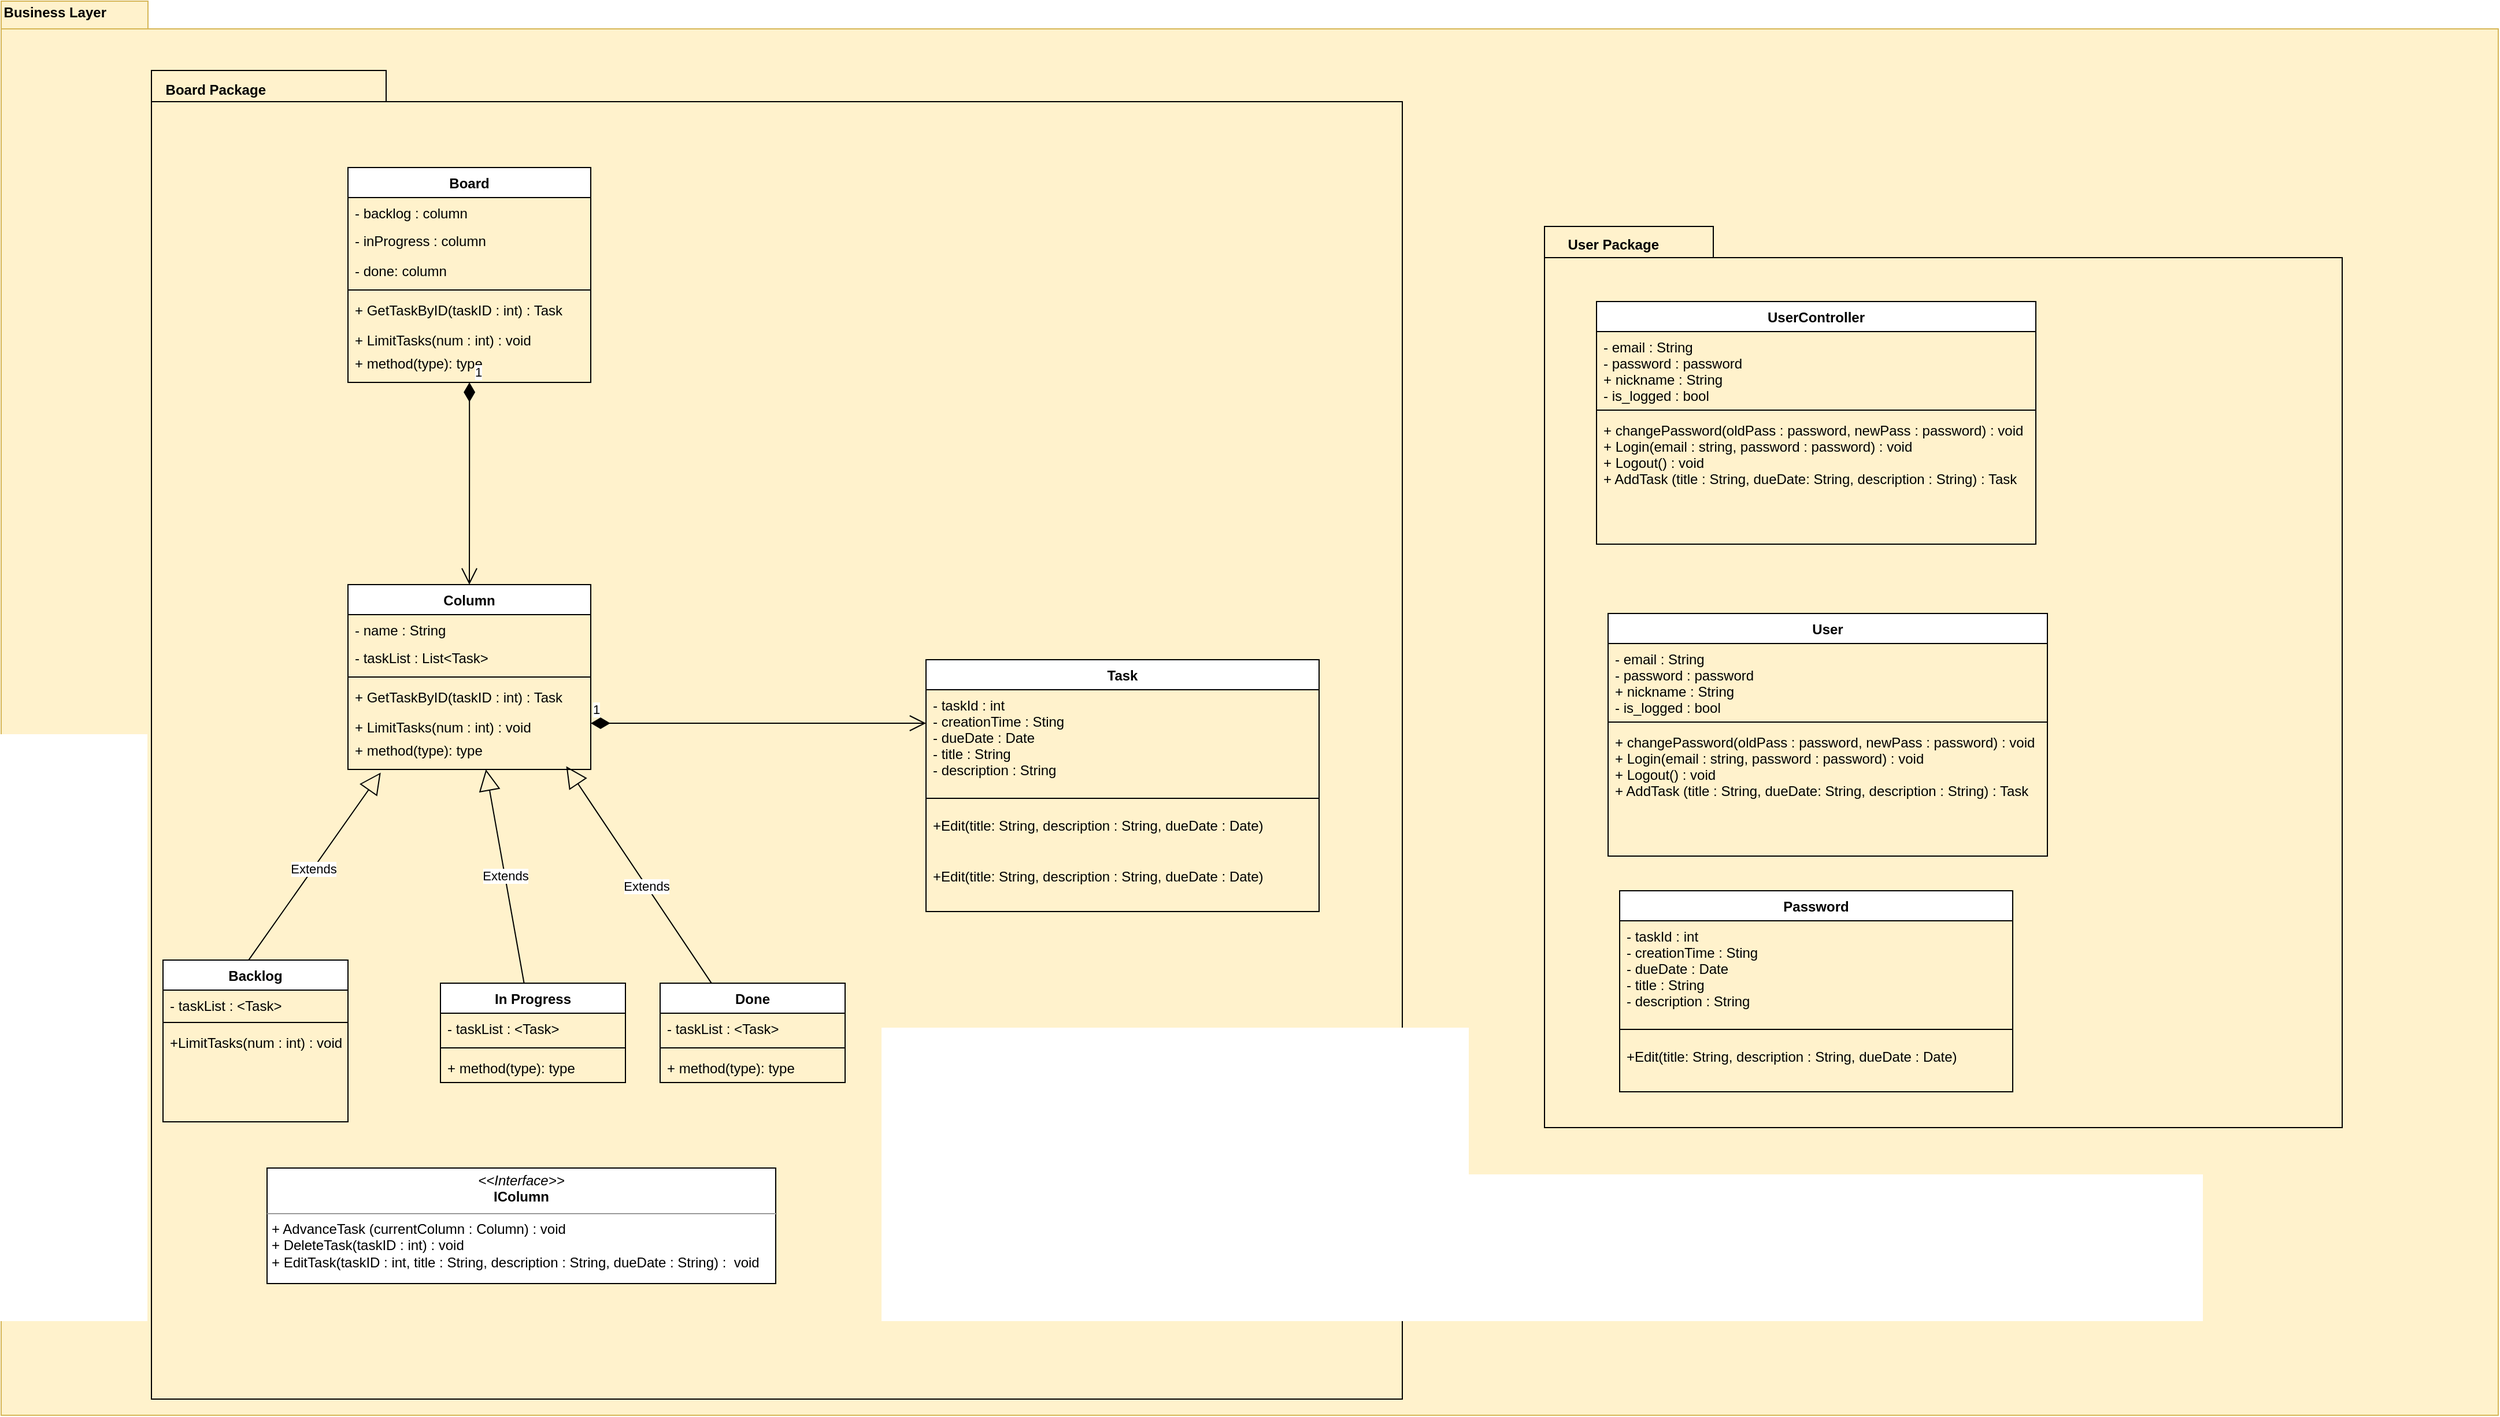 <mxfile version="12.9.13" type="github"><diagram id="u6-ITl7havOLiE7Qw6o2" name="Page-1"><mxGraphModel dx="1609" dy="1603" grid="1" gridSize="10" guides="1" tooltips="1" connect="1" arrows="1" fold="1" page="1" pageScale="1" pageWidth="827" pageHeight="1169" math="0" shadow="0"><root><mxCell id="0"/><mxCell id="1" parent="0"/><mxCell id="Bc8iCjD8DV4jMRBxt45--1" value="Business Layer" style="shape=folder;fontStyle=1;spacingTop=-1;tabWidth=127;tabHeight=24;tabPosition=left;html=1;labelPosition=left;verticalLabelPosition=top;align=right;verticalAlign=bottom;spacingBottom=-19;spacingRight=-92;fillColor=#fff2cc;strokeColor=#d6b656;" parent="1" vertex="1"><mxGeometry x="-420" y="-120" width="2160" height="1224" as="geometry"/></mxCell><mxCell id="7azGiuc3Ixv7HJGIlcdi-16" value="Board Package" style="shape=folder;fontStyle=1;spacingTop=-2;tabWidth=203;tabHeight=27;tabPosition=left;html=1;fillColor=none;labelPosition=left;verticalLabelPosition=top;align=right;verticalAlign=bottom;spacingBottom=-26;spacingRight=-100;" parent="1" vertex="1"><mxGeometry x="-290" y="-60" width="1082" height="1150" as="geometry"/></mxCell><mxCell id="7azGiuc3Ixv7HJGIlcdi-17" value="User Package" style="shape=folder;fontStyle=1;spacingTop=10;tabWidth=146;tabHeight=27;tabPosition=left;html=1;fillColor=none;labelPosition=left;verticalLabelPosition=top;align=right;verticalAlign=bottom;spacingRight=-100;spacingBottom=-25;" parent="1" vertex="1"><mxGeometry x="915" y="75" width="690" height="780" as="geometry"/></mxCell><mxCell id="TAwMk2L25y2mn7AtMvrn-1" value="Column" style="swimlane;fontStyle=1;align=center;verticalAlign=top;childLayout=stackLayout;horizontal=1;startSize=26;horizontalStack=0;resizeParent=1;resizeParentMax=0;resizeLast=0;collapsible=1;marginBottom=0;" parent="1" vertex="1"><mxGeometry x="-120" y="385" width="210" height="160" as="geometry"/></mxCell><mxCell id="TAwMk2L25y2mn7AtMvrn-2" value="- name : String" style="text;strokeColor=none;fillColor=none;align=left;verticalAlign=top;spacingLeft=4;spacingRight=4;overflow=hidden;rotatable=0;points=[[0,0.5],[1,0.5]];portConstraint=eastwest;" parent="TAwMk2L25y2mn7AtMvrn-1" vertex="1"><mxGeometry y="26" width="210" height="24" as="geometry"/></mxCell><mxCell id="TAwMk2L25y2mn7AtMvrn-23" value="- taskList : List&lt;Task&gt;" style="text;strokeColor=none;fillColor=none;align=left;verticalAlign=top;spacingLeft=4;spacingRight=4;overflow=hidden;rotatable=0;points=[[0,0.5],[1,0.5]];portConstraint=eastwest;" parent="TAwMk2L25y2mn7AtMvrn-1" vertex="1"><mxGeometry y="50" width="210" height="26" as="geometry"/></mxCell><mxCell id="TAwMk2L25y2mn7AtMvrn-3" value="" style="line;strokeWidth=1;fillColor=none;align=left;verticalAlign=middle;spacingTop=-1;spacingLeft=3;spacingRight=3;rotatable=0;labelPosition=right;points=[];portConstraint=eastwest;" parent="TAwMk2L25y2mn7AtMvrn-1" vertex="1"><mxGeometry y="76" width="210" height="8" as="geometry"/></mxCell><mxCell id="TAwMk2L25y2mn7AtMvrn-4" value="+ GetTaskByID(taskID : int) : Task" style="text;strokeColor=none;fillColor=none;align=left;verticalAlign=top;spacingLeft=4;spacingRight=4;overflow=hidden;rotatable=0;points=[[0,0.5],[1,0.5]];portConstraint=eastwest;" parent="TAwMk2L25y2mn7AtMvrn-1" vertex="1"><mxGeometry y="84" width="210" height="26" as="geometry"/></mxCell><mxCell id="TAwMk2L25y2mn7AtMvrn-17" value="+ LimitTasks(num : int) : void&#10;" style="text;strokeColor=none;fillColor=none;align=left;verticalAlign=top;spacingLeft=4;spacingRight=4;overflow=hidden;rotatable=0;points=[[0,0.5],[1,0.5]];portConstraint=eastwest;" parent="TAwMk2L25y2mn7AtMvrn-1" vertex="1"><mxGeometry y="110" width="210" height="20" as="geometry"/></mxCell><mxCell id="TAwMk2L25y2mn7AtMvrn-21" value="+ method(type): type" style="text;strokeColor=none;fillColor=none;align=left;verticalAlign=top;spacingLeft=4;spacingRight=4;overflow=hidden;rotatable=0;points=[[0,0.5],[1,0.5]];portConstraint=eastwest;" parent="TAwMk2L25y2mn7AtMvrn-1" vertex="1"><mxGeometry y="130" width="210" height="30" as="geometry"/></mxCell><mxCell id="TAwMk2L25y2mn7AtMvrn-24" value="Extends" style="endArrow=block;endSize=16;endFill=0;html=1;exitX=0.444;exitY=0.031;exitDx=0;exitDy=0;exitPerimeter=0;entryX=0.135;entryY=1.09;entryDx=0;entryDy=0;entryPerimeter=0;" parent="1" source="Bc8iCjD8DV4jMRBxt45--15" target="TAwMk2L25y2mn7AtMvrn-21" edge="1"><mxGeometry width="160" relative="1" as="geometry"><mxPoint x="-210" y="480" as="sourcePoint"/><mxPoint x="-50" y="480" as="targetPoint"/></mxGeometry></mxCell><mxCell id="TAwMk2L25y2mn7AtMvrn-25" value="Extends" style="endArrow=block;endSize=16;endFill=0;html=1;exitX=0.361;exitY=0.232;exitDx=0;exitDy=0;exitPerimeter=0;entryX=0.899;entryY=0.907;entryDx=0;entryDy=0;entryPerimeter=0;" parent="1" source="Bc8iCjD8DV4jMRBxt45--26" target="TAwMk2L25y2mn7AtMvrn-21" edge="1"><mxGeometry width="160" relative="1" as="geometry"><mxPoint x="-38.96" y="694.34" as="sourcePoint"/><mxPoint x="-2.088" y="661" as="targetPoint"/></mxGeometry></mxCell><mxCell id="TAwMk2L25y2mn7AtMvrn-26" value="Extends" style="endArrow=block;endSize=16;endFill=0;html=1;" parent="1" source="Bc8iCjD8DV4jMRBxt45--22" target="TAwMk2L25y2mn7AtMvrn-1" edge="1"><mxGeometry width="160" relative="1" as="geometry"><mxPoint x="-28.96" y="704.34" as="sourcePoint"/><mxPoint x="7.912" y="671" as="targetPoint"/></mxGeometry></mxCell><mxCell id="7azGiuc3Ixv7HJGIlcdi-8" value="Board" style="swimlane;fontStyle=1;align=center;verticalAlign=top;childLayout=stackLayout;horizontal=1;startSize=26;horizontalStack=0;resizeParent=1;resizeParentMax=0;resizeLast=0;collapsible=1;marginBottom=0;" parent="1" vertex="1"><mxGeometry x="-120" y="24" width="210" height="186" as="geometry"/></mxCell><mxCell id="7azGiuc3Ixv7HJGIlcdi-9" value="- backlog : column" style="text;strokeColor=none;fillColor=none;align=left;verticalAlign=top;spacingLeft=4;spacingRight=4;overflow=hidden;rotatable=0;points=[[0,0.5],[1,0.5]];portConstraint=eastwest;" parent="7azGiuc3Ixv7HJGIlcdi-8" vertex="1"><mxGeometry y="26" width="210" height="24" as="geometry"/></mxCell><mxCell id="7azGiuc3Ixv7HJGIlcdi-10" value="- inProgress : column" style="text;strokeColor=none;fillColor=none;align=left;verticalAlign=top;spacingLeft=4;spacingRight=4;overflow=hidden;rotatable=0;points=[[0,0.5],[1,0.5]];portConstraint=eastwest;" parent="7azGiuc3Ixv7HJGIlcdi-8" vertex="1"><mxGeometry y="50" width="210" height="26" as="geometry"/></mxCell><mxCell id="7azGiuc3Ixv7HJGIlcdi-15" value="- done: column" style="text;strokeColor=none;fillColor=none;align=left;verticalAlign=top;spacingLeft=4;spacingRight=4;overflow=hidden;rotatable=0;points=[[0,0.5],[1,0.5]];portConstraint=eastwest;" parent="7azGiuc3Ixv7HJGIlcdi-8" vertex="1"><mxGeometry y="76" width="210" height="26" as="geometry"/></mxCell><mxCell id="7azGiuc3Ixv7HJGIlcdi-11" value="" style="line;strokeWidth=1;fillColor=none;align=left;verticalAlign=middle;spacingTop=-1;spacingLeft=3;spacingRight=3;rotatable=0;labelPosition=right;points=[];portConstraint=eastwest;" parent="7azGiuc3Ixv7HJGIlcdi-8" vertex="1"><mxGeometry y="102" width="210" height="8" as="geometry"/></mxCell><mxCell id="7azGiuc3Ixv7HJGIlcdi-12" value="+ GetTaskByID(taskID : int) : Task" style="text;strokeColor=none;fillColor=none;align=left;verticalAlign=top;spacingLeft=4;spacingRight=4;overflow=hidden;rotatable=0;points=[[0,0.5],[1,0.5]];portConstraint=eastwest;" parent="7azGiuc3Ixv7HJGIlcdi-8" vertex="1"><mxGeometry y="110" width="210" height="26" as="geometry"/></mxCell><mxCell id="7azGiuc3Ixv7HJGIlcdi-13" value="+ LimitTasks(num : int) : void&#10;" style="text;strokeColor=none;fillColor=none;align=left;verticalAlign=top;spacingLeft=4;spacingRight=4;overflow=hidden;rotatable=0;points=[[0,0.5],[1,0.5]];portConstraint=eastwest;" parent="7azGiuc3Ixv7HJGIlcdi-8" vertex="1"><mxGeometry y="136" width="210" height="20" as="geometry"/></mxCell><mxCell id="7azGiuc3Ixv7HJGIlcdi-14" value="+ method(type): type" style="text;strokeColor=none;fillColor=none;align=left;verticalAlign=top;spacingLeft=4;spacingRight=4;overflow=hidden;rotatable=0;points=[[0,0.5],[1,0.5]];portConstraint=eastwest;" parent="7azGiuc3Ixv7HJGIlcdi-8" vertex="1"><mxGeometry y="156" width="210" height="30" as="geometry"/></mxCell><mxCell id="TAwMk2L25y2mn7AtMvrn-30" value="&lt;p style=&quot;margin: 0px ; margin-top: 4px ; text-align: center&quot;&gt;&lt;i&gt;&amp;lt;&amp;lt;Interface&amp;gt;&amp;gt;&lt;/i&gt;&lt;br&gt;&lt;b&gt;IColumn&lt;/b&gt;&lt;/p&gt;&lt;hr size=&quot;1&quot;&gt;&lt;p style=&quot;margin: 0px ; margin-left: 4px&quot;&gt;+ AdvanceTask (currentColumn : Column) : void&lt;/p&gt;&lt;p style=&quot;margin: 0px ; margin-left: 4px&quot;&gt;+ DeleteTask(taskID : int) : void&lt;br&gt;&lt;/p&gt;&lt;p style=&quot;margin: 0px ; margin-left: 4px&quot;&gt;+ EditTask(taskID : int, title : String, description : String, dueDate : String) :&amp;nbsp; void&lt;br&gt;&lt;/p&gt;&lt;p style=&quot;margin: 0px ; margin-left: 4px&quot;&gt;&lt;br&gt;&lt;/p&gt;" style="verticalAlign=top;align=left;overflow=fill;fontSize=12;fontFamily=Helvetica;html=1;" parent="1" vertex="1"><mxGeometry x="-190" y="890" width="440" height="100" as="geometry"/></mxCell><mxCell id="Bc8iCjD8DV4jMRBxt45--15" value="Backlog" style="swimlane;fontStyle=1;align=center;verticalAlign=top;childLayout=stackLayout;horizontal=1;startSize=26;horizontalStack=0;resizeParent=1;resizeParentMax=0;resizeLast=0;collapsible=1;marginBottom=0;" parent="1" vertex="1"><mxGeometry x="-280" y="710" width="160" height="140" as="geometry"/></mxCell><mxCell id="Bc8iCjD8DV4jMRBxt45--16" value="- taskList : &lt;Task&gt;&#10;" style="text;strokeColor=none;fillColor=none;align=left;verticalAlign=top;spacingLeft=4;spacingRight=4;overflow=hidden;rotatable=0;points=[[0,0.5],[1,0.5]];portConstraint=eastwest;" parent="Bc8iCjD8DV4jMRBxt45--15" vertex="1"><mxGeometry y="26" width="160" height="24" as="geometry"/></mxCell><mxCell id="Bc8iCjD8DV4jMRBxt45--17" value="" style="line;strokeWidth=1;fillColor=none;align=left;verticalAlign=middle;spacingTop=-1;spacingLeft=3;spacingRight=3;rotatable=0;labelPosition=right;points=[];portConstraint=eastwest;" parent="Bc8iCjD8DV4jMRBxt45--15" vertex="1"><mxGeometry y="50" width="160" height="8" as="geometry"/></mxCell><mxCell id="Bc8iCjD8DV4jMRBxt45--18" value="+LimitTasks(num : int) : void" style="text;strokeColor=none;fillColor=none;align=left;verticalAlign=top;spacingLeft=4;spacingRight=4;overflow=hidden;rotatable=0;points=[[0,0.5],[1,0.5]];portConstraint=eastwest;" parent="Bc8iCjD8DV4jMRBxt45--15" vertex="1"><mxGeometry y="58" width="160" height="82" as="geometry"/></mxCell><mxCell id="Bc8iCjD8DV4jMRBxt45--22" value="In Progress" style="swimlane;fontStyle=1;align=center;verticalAlign=top;childLayout=stackLayout;horizontal=1;startSize=26;horizontalStack=0;resizeParent=1;resizeParentMax=0;resizeLast=0;collapsible=1;marginBottom=0;" parent="1" vertex="1"><mxGeometry x="-40" y="730" width="160" height="86" as="geometry"/></mxCell><mxCell id="Bc8iCjD8DV4jMRBxt45--23" value="- taskList : &lt;Task&gt;&#10;" style="text;strokeColor=none;fillColor=none;align=left;verticalAlign=top;spacingLeft=4;spacingRight=4;overflow=hidden;rotatable=0;points=[[0,0.5],[1,0.5]];portConstraint=eastwest;" parent="Bc8iCjD8DV4jMRBxt45--22" vertex="1"><mxGeometry y="26" width="160" height="26" as="geometry"/></mxCell><mxCell id="Bc8iCjD8DV4jMRBxt45--24" value="" style="line;strokeWidth=1;fillColor=none;align=left;verticalAlign=middle;spacingTop=-1;spacingLeft=3;spacingRight=3;rotatable=0;labelPosition=right;points=[];portConstraint=eastwest;" parent="Bc8iCjD8DV4jMRBxt45--22" vertex="1"><mxGeometry y="52" width="160" height="8" as="geometry"/></mxCell><mxCell id="Bc8iCjD8DV4jMRBxt45--25" value="+ method(type): type" style="text;strokeColor=none;fillColor=none;align=left;verticalAlign=top;spacingLeft=4;spacingRight=4;overflow=hidden;rotatable=0;points=[[0,0.5],[1,0.5]];portConstraint=eastwest;" parent="Bc8iCjD8DV4jMRBxt45--22" vertex="1"><mxGeometry y="60" width="160" height="26" as="geometry"/></mxCell><mxCell id="Bc8iCjD8DV4jMRBxt45--26" value="Done" style="swimlane;fontStyle=1;align=center;verticalAlign=top;childLayout=stackLayout;horizontal=1;startSize=26;horizontalStack=0;resizeParent=1;resizeParentMax=0;resizeLast=0;collapsible=1;marginBottom=0;" parent="1" vertex="1"><mxGeometry x="150" y="730" width="160" height="86" as="geometry"/></mxCell><mxCell id="Bc8iCjD8DV4jMRBxt45--27" value="- taskList : &lt;Task&gt;&#10;" style="text;strokeColor=none;fillColor=none;align=left;verticalAlign=top;spacingLeft=4;spacingRight=4;overflow=hidden;rotatable=0;points=[[0,0.5],[1,0.5]];portConstraint=eastwest;" parent="Bc8iCjD8DV4jMRBxt45--26" vertex="1"><mxGeometry y="26" width="160" height="26" as="geometry"/></mxCell><mxCell id="Bc8iCjD8DV4jMRBxt45--28" value="" style="line;strokeWidth=1;fillColor=none;align=left;verticalAlign=middle;spacingTop=-1;spacingLeft=3;spacingRight=3;rotatable=0;labelPosition=right;points=[];portConstraint=eastwest;" parent="Bc8iCjD8DV4jMRBxt45--26" vertex="1"><mxGeometry y="52" width="160" height="8" as="geometry"/></mxCell><mxCell id="Bc8iCjD8DV4jMRBxt45--29" value="+ method(type): type" style="text;strokeColor=none;fillColor=none;align=left;verticalAlign=top;spacingLeft=4;spacingRight=4;overflow=hidden;rotatable=0;points=[[0,0.5],[1,0.5]];portConstraint=eastwest;" parent="Bc8iCjD8DV4jMRBxt45--26" vertex="1"><mxGeometry y="60" width="160" height="26" as="geometry"/></mxCell><mxCell id="7azGiuc3Ixv7HJGIlcdi-1" value="1" style="endArrow=open;html=1;endSize=12;startArrow=diamondThin;startSize=14;startFill=1;edgeStyle=orthogonalEdgeStyle;align=left;verticalAlign=bottom;entryX=0.5;entryY=0;entryDx=0;entryDy=0;" parent="1" target="TAwMk2L25y2mn7AtMvrn-1" edge="1"><mxGeometry x="-1" y="3" relative="1" as="geometry"><mxPoint x="-14.941" y="210.0" as="sourcePoint"/><mxPoint x="-120" y="700" as="targetPoint"/><Array as="points"><mxPoint x="-15" y="270"/><mxPoint x="-15" y="270"/></Array></mxGeometry></mxCell><mxCell id="7azGiuc3Ixv7HJGIlcdi-2" value="1" style="endArrow=open;html=1;endSize=12;startArrow=diamondThin;startSize=14;startFill=1;edgeStyle=orthogonalEdgeStyle;align=left;verticalAlign=bottom;" parent="1" source="TAwMk2L25y2mn7AtMvrn-17" target="Bc8iCjD8DV4jMRBxt45--12" edge="1"><mxGeometry x="-1" y="3" relative="1" as="geometry"><mxPoint x="-15" y="390" as="sourcePoint"/><mxPoint x="620" y="540" as="targetPoint"/><Array as="points"><mxPoint x="240" y="505"/><mxPoint x="240" y="505"/></Array></mxGeometry></mxCell><mxCell id="Bc8iCjD8DV4jMRBxt45--11" value="Task" style="swimlane;fontStyle=1;align=center;verticalAlign=top;childLayout=stackLayout;horizontal=1;startSize=26;horizontalStack=0;resizeParent=1;resizeParentMax=0;resizeLast=0;collapsible=1;marginBottom=0;" parent="1" vertex="1"><mxGeometry x="380" y="450" width="340" height="218" as="geometry"/></mxCell><mxCell id="Bc8iCjD8DV4jMRBxt45--12" value="- taskId : int&#10;- creationTime : Sting&#10;- dueDate : Date&#10;- title : String&#10;- description : String&#10;" style="text;strokeColor=none;fillColor=none;align=left;verticalAlign=top;spacingLeft=4;spacingRight=4;overflow=hidden;rotatable=0;points=[[0,0.5],[1,0.5]];portConstraint=eastwest;" parent="Bc8iCjD8DV4jMRBxt45--11" vertex="1"><mxGeometry y="26" width="340" height="84" as="geometry"/></mxCell><mxCell id="Bc8iCjD8DV4jMRBxt45--13" value="" style="line;strokeWidth=1;fillColor=none;align=left;verticalAlign=middle;spacingTop=-1;spacingLeft=3;spacingRight=3;rotatable=0;labelPosition=right;points=[];portConstraint=eastwest;" parent="Bc8iCjD8DV4jMRBxt45--11" vertex="1"><mxGeometry y="110" width="340" height="20" as="geometry"/></mxCell><mxCell id="Bc8iCjD8DV4jMRBxt45--49" value="+Edit(title: String, description : String, dueDate : Date)" style="text;strokeColor=none;fillColor=none;align=left;verticalAlign=top;spacingLeft=4;spacingRight=4;overflow=hidden;rotatable=0;points=[[0,0.5],[1,0.5]];portConstraint=eastwest;" parent="Bc8iCjD8DV4jMRBxt45--11" vertex="1"><mxGeometry y="130" width="340" height="44" as="geometry"/></mxCell><mxCell id="7azGiuc3Ixv7HJGIlcdi-6" value="+Edit(title: String, description : String, dueDate : Date)" style="text;strokeColor=none;fillColor=none;align=left;verticalAlign=top;spacingLeft=4;spacingRight=4;overflow=hidden;rotatable=0;points=[[0,0.5],[1,0.5]];portConstraint=eastwest;" parent="Bc8iCjD8DV4jMRBxt45--11" vertex="1"><mxGeometry y="174" width="340" height="44" as="geometry"/></mxCell><mxCell id="Bc8iCjD8DV4jMRBxt45--51" value="Password" style="swimlane;fontStyle=1;align=center;verticalAlign=top;childLayout=stackLayout;horizontal=1;startSize=26;horizontalStack=0;resizeParent=1;resizeParentMax=0;resizeLast=0;collapsible=1;marginBottom=0;" parent="1" vertex="1"><mxGeometry x="980" y="650" width="340" height="174" as="geometry"/></mxCell><mxCell id="Bc8iCjD8DV4jMRBxt45--52" value="- taskId : int&#10;- creationTime : Sting&#10;- dueDate : Date&#10;- title : String&#10;- description : String&#10;" style="text;strokeColor=none;fillColor=none;align=left;verticalAlign=top;spacingLeft=4;spacingRight=4;overflow=hidden;rotatable=0;points=[[0,0.5],[1,0.5]];portConstraint=eastwest;" parent="Bc8iCjD8DV4jMRBxt45--51" vertex="1"><mxGeometry y="26" width="340" height="84" as="geometry"/></mxCell><mxCell id="Bc8iCjD8DV4jMRBxt45--53" value="" style="line;strokeWidth=1;fillColor=none;align=left;verticalAlign=middle;spacingTop=-1;spacingLeft=3;spacingRight=3;rotatable=0;labelPosition=right;points=[];portConstraint=eastwest;" parent="Bc8iCjD8DV4jMRBxt45--51" vertex="1"><mxGeometry y="110" width="340" height="20" as="geometry"/></mxCell><mxCell id="Bc8iCjD8DV4jMRBxt45--54" value="+Edit(title: String, description : String, dueDate : Date)" style="text;strokeColor=none;fillColor=none;align=left;verticalAlign=top;spacingLeft=4;spacingRight=4;overflow=hidden;rotatable=0;points=[[0,0.5],[1,0.5]];portConstraint=eastwest;" parent="Bc8iCjD8DV4jMRBxt45--51" vertex="1"><mxGeometry y="130" width="340" height="44" as="geometry"/></mxCell><mxCell id="Bc8iCjD8DV4jMRBxt45--7" value="User" style="swimlane;fontStyle=1;align=center;verticalAlign=top;childLayout=stackLayout;horizontal=1;startSize=26;horizontalStack=0;resizeParent=1;resizeParentMax=0;resizeLast=0;collapsible=1;marginBottom=0;" parent="1" vertex="1"><mxGeometry x="970" y="410" width="380" height="210" as="geometry"/></mxCell><mxCell id="Bc8iCjD8DV4jMRBxt45--8" value="- email : String&#10;- password : password&#10;+ nickname : String&#10;- is_logged : bool" style="text;strokeColor=none;fillColor=none;align=left;verticalAlign=top;spacingLeft=4;spacingRight=4;overflow=hidden;rotatable=0;points=[[0,0.5],[1,0.5]];portConstraint=eastwest;" parent="Bc8iCjD8DV4jMRBxt45--7" vertex="1"><mxGeometry y="26" width="380" height="64" as="geometry"/></mxCell><mxCell id="Bc8iCjD8DV4jMRBxt45--9" value="" style="line;strokeWidth=1;fillColor=none;align=left;verticalAlign=middle;spacingTop=-1;spacingLeft=3;spacingRight=3;rotatable=0;labelPosition=right;points=[];portConstraint=eastwest;" parent="Bc8iCjD8DV4jMRBxt45--7" vertex="1"><mxGeometry y="90" width="380" height="8" as="geometry"/></mxCell><mxCell id="Bc8iCjD8DV4jMRBxt45--10" value="+ changePassword(oldPass : password, newPass : password) : void&#10;+ Login(email : string, password : password) : void&#10;+ Logout() : void&#10;+ AddTask (title : String, dueDate: String, description : String) : Task" style="text;strokeColor=none;fillColor=none;align=left;verticalAlign=top;spacingLeft=4;spacingRight=4;overflow=hidden;rotatable=0;points=[[0,0.5],[1,0.5]];portConstraint=eastwest;" parent="Bc8iCjD8DV4jMRBxt45--7" vertex="1"><mxGeometry y="98" width="380" height="112" as="geometry"/></mxCell><mxCell id="7azGiuc3Ixv7HJGIlcdi-18" value="UserController" style="swimlane;fontStyle=1;align=center;verticalAlign=top;childLayout=stackLayout;horizontal=1;startSize=26;horizontalStack=0;resizeParent=1;resizeParentMax=0;resizeLast=0;collapsible=1;marginBottom=0;" parent="1" vertex="1"><mxGeometry x="960" y="140" width="380" height="210" as="geometry"/></mxCell><mxCell id="7azGiuc3Ixv7HJGIlcdi-19" value="- email : String&#10;- password : password&#10;+ nickname : String&#10;- is_logged : bool" style="text;strokeColor=none;fillColor=none;align=left;verticalAlign=top;spacingLeft=4;spacingRight=4;overflow=hidden;rotatable=0;points=[[0,0.5],[1,0.5]];portConstraint=eastwest;" parent="7azGiuc3Ixv7HJGIlcdi-18" vertex="1"><mxGeometry y="26" width="380" height="64" as="geometry"/></mxCell><mxCell id="7azGiuc3Ixv7HJGIlcdi-20" value="" style="line;strokeWidth=1;fillColor=none;align=left;verticalAlign=middle;spacingTop=-1;spacingLeft=3;spacingRight=3;rotatable=0;labelPosition=right;points=[];portConstraint=eastwest;" parent="7azGiuc3Ixv7HJGIlcdi-18" vertex="1"><mxGeometry y="90" width="380" height="8" as="geometry"/></mxCell><mxCell id="7azGiuc3Ixv7HJGIlcdi-21" value="+ changePassword(oldPass : password, newPass : password) : void&#10;+ Login(email : string, password : password) : void&#10;+ Logout() : void&#10;+ AddTask (title : String, dueDate: String, description : String) : Task" style="text;strokeColor=none;fillColor=none;align=left;verticalAlign=top;spacingLeft=4;spacingRight=4;overflow=hidden;rotatable=0;points=[[0,0.5],[1,0.5]];portConstraint=eastwest;" parent="7azGiuc3Ixv7HJGIlcdi-18" vertex="1"><mxGeometry y="98" width="380" height="112" as="geometry"/></mxCell></root></mxGraphModel></diagram></mxfile>